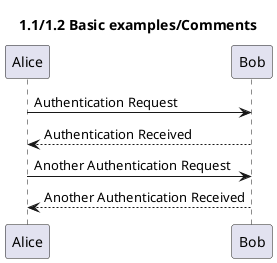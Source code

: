 ' http://plantuml.com/sequence.html

@startuml
    title 1.1/1.2 Basic examples/Comments

    Alice -> Bob: Authentication Request
    Bob --> Alice: Authentication Received
    
    ' It is also possible to use <- and <-- 
    ' Drawing stays the same but leads to improved readability 

    Bob <- Alice: Another Authentication Request
    Alice <-- Bob: Another Authentication Received
@enduml


@startuml
    title 1.3.1 Changing participant order (before)
    
    A -> B
@enduml


@startuml
    title 1.3.2 Changing participant order (after) 
    
    A -> B

    participant B
    participant A
@enduml


@startuml
    title 1.3.3 Declaring various participant types

    ' Hide the footer display of the participants
    hide footbox

    participant Participant  
    actor Actor 
    boundary Boundary
    control Control
    entity Entity
    database Database

    Participant --> Participant: as 'participant'
    Participant --> Actor: as 'actor'
    Participant --> Boundary: as 'boundary'
    Participant --> Control: as 'control'
    Participant --> Entity: as 'entity'
    Participant --> Database: as 'database'
@enduml

@startuml
    title 1.3.4 Change participant background color
    
    hide footbox 
    
    actor Red    #red
    actor Yellow #yellow
    actor Green  #green
    actor Blue   #blue
@enduml

@startuml
    title 1.3.5 Rename participant(s) using the 'as' keyword

    hide footbox
    
    actor Bob #red
    database M as "MySQL" #red
    database "Cassandra" as C #green
    actor Alice #green

    'We cannot use actor name as Cassandra at the other end of the arrow

    Bob --> M : Saves in \n a \n Relational Database
    Alice -> C : Saves in \n a \n NoSQL Database  
@enduml

